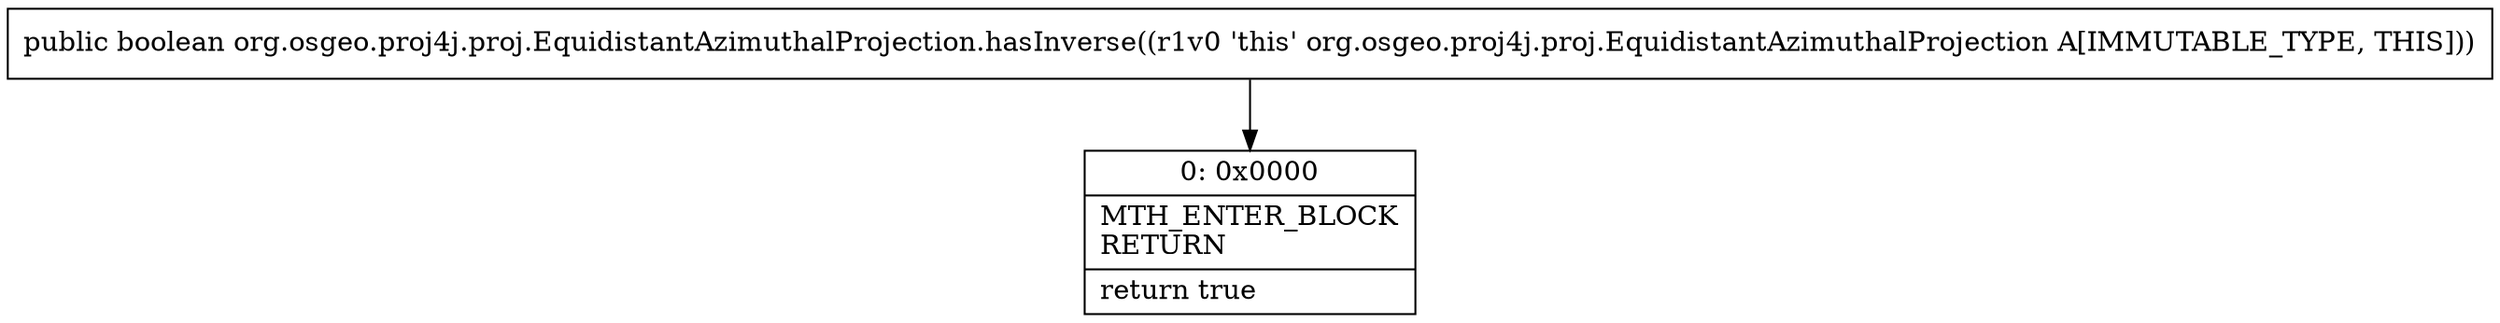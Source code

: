 digraph "CFG fororg.osgeo.proj4j.proj.EquidistantAzimuthalProjection.hasInverse()Z" {
Node_0 [shape=record,label="{0\:\ 0x0000|MTH_ENTER_BLOCK\lRETURN\l|return true\l}"];
MethodNode[shape=record,label="{public boolean org.osgeo.proj4j.proj.EquidistantAzimuthalProjection.hasInverse((r1v0 'this' org.osgeo.proj4j.proj.EquidistantAzimuthalProjection A[IMMUTABLE_TYPE, THIS])) }"];
MethodNode -> Node_0;
}

